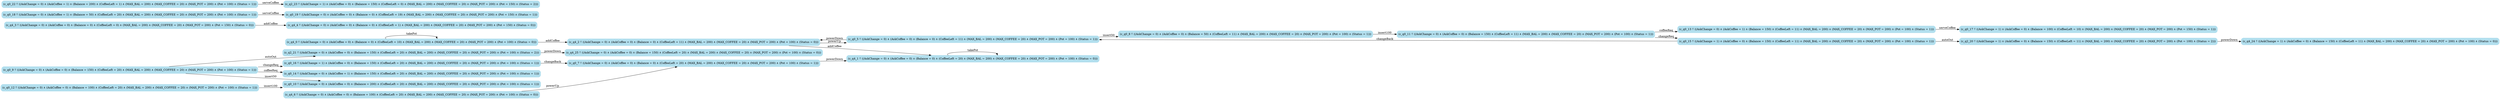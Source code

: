 digraph {

	rankdir="LR";
	node[shape="box", style="rounded, filled", color="lightblue2"];

	c_q4_0[label="(c_q4_0 ≝ ((AskChange = 0) ∧ (AskCoffee = 0) ∧ (Balance = 0) ∧ (CoffeeLeft = 10) ∧ (MAX_BAL = 200) ∧ (MAX_COFFEE = 20) ∧ (MAX_POT = 200) ∧ (Pot = 100) ∧ (Status = 0)))"];
	c_q4_1[label="(c_q4_1 ≝ ((AskChange = 0) ∧ (AskCoffee = 0) ∧ (Balance = 0) ∧ (CoffeeLeft = 20) ∧ (MAX_BAL = 200) ∧ (MAX_COFFEE = 20) ∧ (MAX_POT = 200) ∧ (Pot = 100) ∧ (Status = 0)))"];
	c_q4_2[label="(c_q4_2 ≝ ((AskChange = 0) ∧ (AskCoffee = 0) ∧ (Balance = 0) ∧ (CoffeeLeft = 11) ∧ (MAX_BAL = 200) ∧ (MAX_COFFEE = 20) ∧ (MAX_POT = 200) ∧ (Pot = 100) ∧ (Status = 0)))"];
	c_q4_3[label="(c_q4_3 ≝ ((AskChange = 0) ∧ (AskCoffee = 0) ∧ (Balance = 0) ∧ (CoffeeLeft = 0) ∧ (MAX_BAL = 200) ∧ (MAX_COFFEE = 20) ∧ (MAX_POT = 200) ∧ (Pot = 150) ∧ (Status = 0)))"];
	c_q4_4[label="(c_q4_4 ≝ ((AskChange = 0) ∧ (AskCoffee = 0) ∧ (Balance = 0) ∧ (CoffeeLeft = 1) ∧ (MAX_BAL = 200) ∧ (MAX_COFFEE = 20) ∧ (MAX_POT = 200) ∧ (Pot = 150) ∧ (Status = 0)))"];
	c_q0_5[label="(c_q0_5 ≝ ((AskChange = 0) ∧ (AskCoffee = 0) ∧ (Balance = 0) ∧ (CoffeeLeft = 11) ∧ (MAX_BAL = 200) ∧ (MAX_COFFEE = 20) ∧ (MAX_POT = 200) ∧ (Pot = 100) ∧ (Status = 1)))"];
	c_q4_6[label="(c_q4_6 ≝ ((AskChange = 0) ∧ (AskCoffee = 0) ∧ (Balance = 100) ∧ (CoffeeLeft = 20) ∧ (MAX_BAL = 200) ∧ (MAX_COFFEE = 20) ∧ (MAX_POT = 200) ∧ (Pot = 100) ∧ (Status = 0)))"];
	c_q0_7[label="(c_q0_7 ≝ ((AskChange = 0) ∧ (AskCoffee = 0) ∧ (Balance = 0) ∧ (CoffeeLeft = 20) ∧ (MAX_BAL = 200) ∧ (MAX_COFFEE = 20) ∧ (MAX_POT = 200) ∧ (Pot = 100) ∧ (Status = 1)))"];
	c_q0_8[label="(c_q0_8 ≝ ((AskChange = 0) ∧ (AskCoffee = 0) ∧ (Balance = 50) ∧ (CoffeeLeft = 11) ∧ (MAX_BAL = 200) ∧ (MAX_COFFEE = 20) ∧ (MAX_POT = 200) ∧ (Pot = 100) ∧ (Status = 1)))"];
	c_q0_9[label="(c_q0_9 ≝ ((AskChange = 0) ∧ (AskCoffee = 0) ∧ (Balance = 150) ∧ (CoffeeLeft = 20) ∧ (MAX_BAL = 200) ∧ (MAX_COFFEE = 20) ∧ (MAX_POT = 200) ∧ (Pot = 100) ∧ (Status = 1)))"];
	c_q0_10[label="(c_q0_10 ≝ ((AskChange = 0) ∧ (AskCoffee = 0) ∧ (Balance = 200) ∧ (CoffeeLeft = 20) ∧ (MAX_BAL = 200) ∧ (MAX_COFFEE = 20) ∧ (MAX_POT = 200) ∧ (Pot = 100) ∧ (Status = 1)))"];
	c_q0_11[label="(c_q0_11 ≝ ((AskChange = 0) ∧ (AskCoffee = 0) ∧ (Balance = 150) ∧ (CoffeeLeft = 11) ∧ (MAX_BAL = 200) ∧ (MAX_COFFEE = 20) ∧ (MAX_POT = 200) ∧ (Pot = 100) ∧ (Status = 1)))"];
	c_q0_12[label="(c_q0_12 ≝ ((AskChange = 0) ∧ (AskCoffee = 0) ∧ (Balance = 100) ∧ (CoffeeLeft = 20) ∧ (MAX_BAL = 200) ∧ (MAX_COFFEE = 20) ∧ (MAX_POT = 200) ∧ (Pot = 100) ∧ (Status = 1)))"];
	c_q0_13[label="(c_q0_13 ≝ ((AskChange = 0) ∧ (AskCoffee = 1) ∧ (Balance = 150) ∧ (CoffeeLeft = 11) ∧ (MAX_BAL = 200) ∧ (MAX_COFFEE = 20) ∧ (MAX_POT = 200) ∧ (Pot = 100) ∧ (Status = 1)))"];
	c_q0_14[label="(c_q0_14 ≝ ((AskChange = 0) ∧ (AskCoffee = 1) ∧ (Balance = 150) ∧ (CoffeeLeft = 20) ∧ (MAX_BAL = 200) ∧ (MAX_COFFEE = 20) ∧ (MAX_POT = 200) ∧ (Pot = 100) ∧ (Status = 1)))"];
	c_q0_15[label="(c_q0_15 ≝ ((AskChange = 1) ∧ (AskCoffee = 0) ∧ (Balance = 150) ∧ (CoffeeLeft = 11) ∧ (MAX_BAL = 200) ∧ (MAX_COFFEE = 20) ∧ (MAX_POT = 200) ∧ (Pot = 100) ∧ (Status = 1)))"];
	c_q0_16[label="(c_q0_16 ≝ ((AskChange = 1) ∧ (AskCoffee = 0) ∧ (Balance = 150) ∧ (CoffeeLeft = 20) ∧ (MAX_BAL = 200) ∧ (MAX_COFFEE = 20) ∧ (MAX_POT = 200) ∧ (Pot = 100) ∧ (Status = 1)))"];
	c_q0_17[label="(c_q0_17 ≝ ((AskChange = 1) ∧ (AskCoffee = 0) ∧ (Balance = 100) ∧ (CoffeeLeft = 10) ∧ (MAX_BAL = 200) ∧ (MAX_COFFEE = 20) ∧ (MAX_POT = 200) ∧ (Pot = 150) ∧ (Status = 1)))"];
	c_q0_18[label="(c_q0_18 ≝ ((AskChange = 0) ∧ (AskCoffee = 1) ∧ (Balance = 50) ∧ (CoffeeLeft = 20) ∧ (MAX_BAL = 200) ∧ (MAX_COFFEE = 20) ∧ (MAX_POT = 200) ∧ (Pot = 100) ∧ (Status = 1)))"];
	c_q0_19[label="(c_q0_19 ≝ ((AskChange = 0) ∧ (AskCoffee = 0) ∧ (Balance = 0) ∧ (CoffeeLeft = 19) ∧ (MAX_BAL = 200) ∧ (MAX_COFFEE = 20) ∧ (MAX_POT = 200) ∧ (Pot = 150) ∧ (Status = 1)))"];
	c_q2_20[label="(c_q2_20 ≝ ((AskChange = 1) ∧ (AskCoffee = 0) ∧ (Balance = 150) ∧ (CoffeeLeft = 11) ∧ (MAX_BAL = 200) ∧ (MAX_COFFEE = 20) ∧ (MAX_POT = 200) ∧ (Pot = 100) ∧ (Status = 2)))"];
	c_q2_21[label="(c_q2_21 ≝ ((AskChange = 0) ∧ (AskCoffee = 0) ∧ (Balance = 150) ∧ (CoffeeLeft = 20) ∧ (MAX_BAL = 200) ∧ (MAX_COFFEE = 20) ∧ (MAX_POT = 200) ∧ (Pot = 100) ∧ (Status = 2)))"];
	c_q0_22[label="(c_q0_22 ≝ ((AskChange = 0) ∧ (AskCoffee = 1) ∧ (Balance = 200) ∧ (CoffeeLeft = 1) ∧ (MAX_BAL = 200) ∧ (MAX_COFFEE = 20) ∧ (MAX_POT = 200) ∧ (Pot = 100) ∧ (Status = 1)))"];
	c_q2_23[label="(c_q2_23 ≝ ((AskChange = 1) ∧ (AskCoffee = 0) ∧ (Balance = 150) ∧ (CoffeeLeft = 0) ∧ (MAX_BAL = 200) ∧ (MAX_COFFEE = 20) ∧ (MAX_POT = 200) ∧ (Pot = 150) ∧ (Status = 2)))"];
	c_q4_24[label="(c_q4_24 ≝ ((AskChange = 1) ∧ (AskCoffee = 0) ∧ (Balance = 150) ∧ (CoffeeLeft = 11) ∧ (MAX_BAL = 200) ∧ (MAX_COFFEE = 20) ∧ (MAX_POT = 200) ∧ (Pot = 100) ∧ (Status = 0)))"];
	c_q4_25[label="(c_q4_25 ≝ ((AskChange = 0) ∧ (AskCoffee = 0) ∧ (Balance = 150) ∧ (CoffeeLeft = 20) ∧ (MAX_BAL = 200) ∧ (MAX_COFFEE = 20) ∧ (MAX_POT = 200) ∧ (Pot = 100) ∧ (Status = 0)))"];

	c_q4_0 -> c_q4_0 [label="takePot"];
	c_q4_1 -> c_q4_1 [label="takePot"];
	c_q4_0 -> c_q4_2 [label="addCoffee"];
	c_q4_2 -> c_q4_1 [label="addCoffee"];
	c_q4_3 -> c_q4_4 [label="addCoffee"];
	c_q4_2 -> c_q0_5 [label="powerUp"];
	c_q4_6 -> c_q0_7 [label="powerUp"];
	c_q0_5 -> c_q0_8 [label="insert50"];
	c_q0_9 -> c_q0_10 [label="insert50"];
	c_q0_8 -> c_q0_11 [label="insert100"];
	c_q0_12 -> c_q0_10 [label="insert100"];
	c_q0_11 -> c_q0_13 [label="coffeeReq"];
	c_q0_9 -> c_q0_14 [label="coffeeReq"];
	c_q0_11 -> c_q0_15 [label="changeReq"];
	c_q0_9 -> c_q0_16 [label="changeReq"];
	c_q0_13 -> c_q0_17 [label="serveCoffee"];
	c_q0_18 -> c_q0_19 [label="serveCoffee"];
	c_q0_15 -> c_q0_5 [label="changeBack"];
	c_q0_16 -> c_q0_7 [label="changeBack"];
	c_q0_15 -> c_q2_20 [label="autoOut"];
	c_q0_9 -> c_q2_21 [label="autoOut"];
	c_q0_22 -> c_q2_23 [label="serveCoffee"];
	c_q0_5 -> c_q4_2 [label="powerDown"];
	c_q0_7 -> c_q4_1 [label="powerDown"];
	c_q2_20 -> c_q4_24 [label="powerDown"];
	c_q2_21 -> c_q4_25 [label="powerDown"];

}
